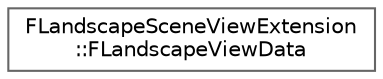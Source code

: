 digraph "Graphical Class Hierarchy"
{
 // INTERACTIVE_SVG=YES
 // LATEX_PDF_SIZE
  bgcolor="transparent";
  edge [fontname=Helvetica,fontsize=10,labelfontname=Helvetica,labelfontsize=10];
  node [fontname=Helvetica,fontsize=10,shape=box,height=0.2,width=0.4];
  rankdir="LR";
  Node0 [id="Node000000",label="FLandscapeSceneViewExtension\l::FLandscapeViewData",height=0.2,width=0.4,color="grey40", fillcolor="white", style="filled",URL="$d7/de8/structFLandscapeSceneViewExtension_1_1FLandscapeViewData.html",tooltip=" "];
}
